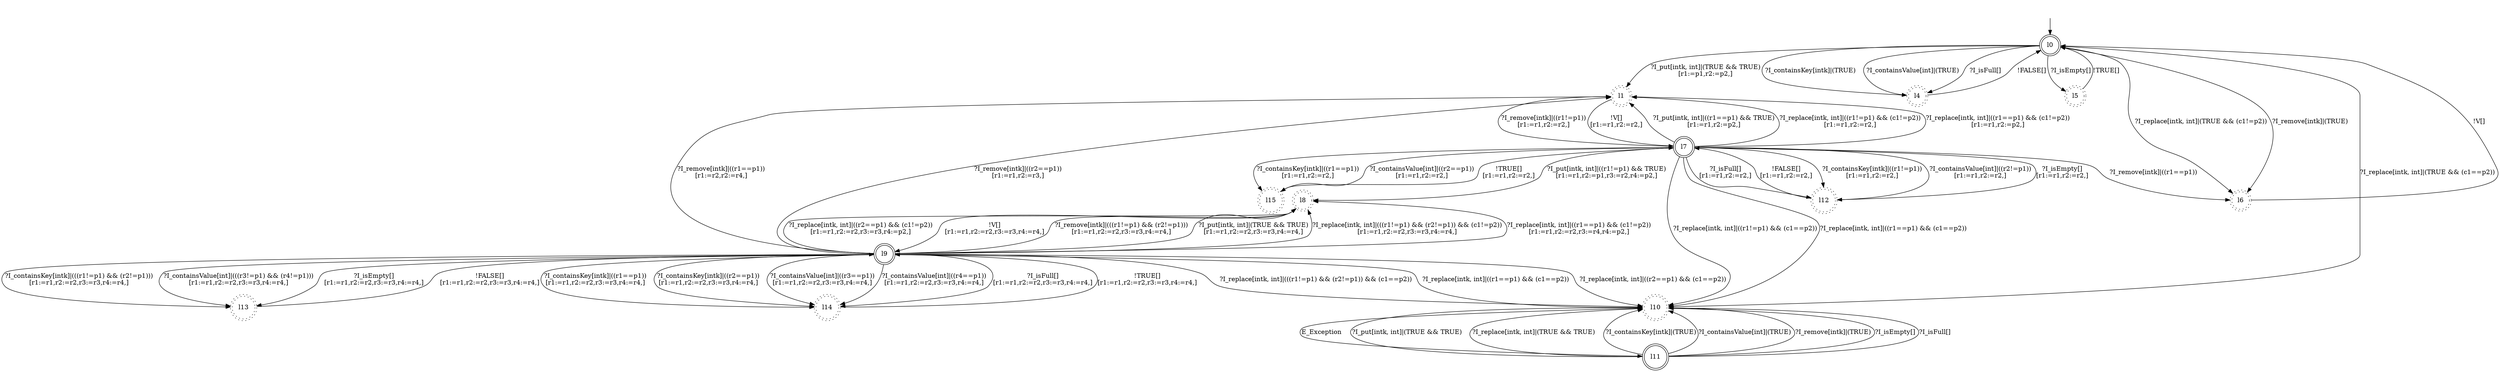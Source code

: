 digraph RA {
"" [shape=none,label=<>]
"l0" [shape=doublecircle ,style=solid]
"l1" [shape=doublecircle ,style=dotted]
"l4" [shape=doublecircle ,style=dotted]
"l5" [shape=doublecircle ,style=dotted]
"l6" [shape=doublecircle ,style=dotted]
"l7" [shape=doublecircle ,style=solid]
"l8" [shape=doublecircle ,style=dotted]
"l9" [shape=doublecircle ,style=solid]
"l10" [shape=doublecircle ,style=dotted]
"l11" [shape=doublecircle ,style=solid]
"l12" [shape=doublecircle ,style=dotted]
"l13" [shape=doublecircle ,style=dotted]
"l14" [shape=doublecircle ,style=dotted]
"l15" [shape=doublecircle ,style=dotted]
"" -> "l0"
"l0" -> "l1" [label=<?I_put[intk, int]|(TRUE &amp;&amp; TRUE)<BR />[r1:=p1,r2:=p2,]>]
"l0" -> "l4" [label=<?I_containsKey[intk]|(TRUE)>]
"l0" -> "l4" [label=<?I_containsValue[int]|(TRUE)>]
"l0" -> "l4" [label=<?I_isFull[]>]
"l0" -> "l5" [label=<?I_isEmpty[]>]
"l0" -> "l6" [label=<?I_replace[intk, int]|(TRUE &amp;&amp; (c1!=p2))>]
"l0" -> "l10" [label=<?I_replace[intk, int]|(TRUE &amp;&amp; (c1==p2))>]
"l0" -> "l6" [label=<?I_remove[intk]|(TRUE)>]
"l1" -> "l7" [label=<!V[]<BR />[r1:=r1,r2:=r2,]>]
"l4" -> "l0" [label=<!FALSE[]>]
"l5" -> "l0" [label=<!TRUE[]>]
"l6" -> "l0" [label=<!V[]>]
"l7" -> "l1" [label=<?I_put[intk, int]|((r1==p1) &amp;&amp; TRUE)<BR />[r1:=r1,r2:=p2,]>]
"l7" -> "l8" [label=<?I_put[intk, int]|((r1!=p1) &amp;&amp; TRUE)<BR />[r1:=r1,r2:=p1,r3:=r2,r4:=p2,]>]
"l7" -> "l1" [label=<?I_replace[intk, int]|((r1!=p1) &amp;&amp; (c1!=p2))<BR />[r1:=r1,r2:=r2,]>]
"l7" -> "l1" [label=<?I_replace[intk, int]|((r1==p1) &amp;&amp; (c1!=p2))<BR />[r1:=r1,r2:=p2,]>]
"l7" -> "l10" [label=<?I_replace[intk, int]|((r1!=p1) &amp;&amp; (c1==p2))>]
"l7" -> "l10" [label=<?I_replace[intk, int]|((r1==p1) &amp;&amp; (c1==p2))>]
"l7" -> "l1" [label=<?I_remove[intk]|((r1!=p1))<BR />[r1:=r1,r2:=r2,]>]
"l7" -> "l6" [label=<?I_remove[intk]|((r1==p1))>]
"l7" -> "l12" [label=<?I_containsKey[intk]|((r1!=p1))<BR />[r1:=r1,r2:=r2,]>]
"l7" -> "l15" [label=<?I_containsKey[intk]|((r1==p1))<BR />[r1:=r1,r2:=r2,]>]
"l7" -> "l12" [label=<?I_containsValue[int]|((r2!=p1))<BR />[r1:=r1,r2:=r2,]>]
"l7" -> "l15" [label=<?I_containsValue[int]|((r2==p1))<BR />[r1:=r1,r2:=r2,]>]
"l7" -> "l12" [label=<?I_isEmpty[]<BR />[r1:=r1,r2:=r2,]>]
"l7" -> "l12" [label=<?I_isFull[]<BR />[r1:=r1,r2:=r2,]>]
"l8" -> "l9" [label=<!V[]<BR />[r1:=r1,r2:=r2,r3:=r3,r4:=r4,]>]
"l9" -> "l1" [label=<?I_remove[intk]|((r1==p1))<BR />[r1:=r2,r2:=r4,]>]
"l9" -> "l1" [label=<?I_remove[intk]|((r2==p1))<BR />[r1:=r1,r2:=r3,]>]
"l9" -> "l8" [label=<?I_remove[intk]|(((r1!=p1) &amp;&amp; (r2!=p1)))<BR />[r1:=r1,r2:=r2,r3:=r3,r4:=r4,]>]
"l9" -> "l8" [label=<?I_put[intk, int]|(TRUE &amp;&amp; TRUE)<BR />[r1:=r1,r2:=r2,r3:=r3,r4:=r4,]>]
"l9" -> "l8" [label=<?I_replace[intk, int]|(((r1!=p1) &amp;&amp; (r2!=p1)) &amp;&amp; (c1!=p2))<BR />[r1:=r1,r2:=r2,r3:=r3,r4:=r4,]>]
"l9" -> "l8" [label=<?I_replace[intk, int]|((r1==p1) &amp;&amp; (c1!=p2))<BR />[r1:=r1,r2:=r2,r3:=r4,r4:=p2,]>]
"l9" -> "l8" [label=<?I_replace[intk, int]|((r2==p1) &amp;&amp; (c1!=p2))<BR />[r1:=r1,r2:=r2,r3:=r3,r4:=p2,]>]
"l9" -> "l10" [label=<?I_replace[intk, int]|(((r1!=p1) &amp;&amp; (r2!=p1)) &amp;&amp; (c1==p2))>]
"l9" -> "l10" [label=<?I_replace[intk, int]|((r1==p1) &amp;&amp; (c1==p2))>]
"l9" -> "l10" [label=<?I_replace[intk, int]|((r2==p1) &amp;&amp; (c1==p2))>]
"l9" -> "l13" [label=<?I_containsKey[intk]|(((r1!=p1) &amp;&amp; (r2!=p1)))<BR />[r1:=r1,r2:=r2,r3:=r3,r4:=r4,]>]
"l9" -> "l14" [label=<?I_containsKey[intk]|((r1==p1))<BR />[r1:=r1,r2:=r2,r3:=r3,r4:=r4,]>]
"l9" -> "l14" [label=<?I_containsKey[intk]|((r2==p1))<BR />[r1:=r1,r2:=r2,r3:=r3,r4:=r4,]>]
"l9" -> "l13" [label=<?I_containsValue[int]|(((r3!=p1) &amp;&amp; (r4!=p1)))<BR />[r1:=r1,r2:=r2,r3:=r3,r4:=r4,]>]
"l9" -> "l14" [label=<?I_containsValue[int]|((r3==p1))<BR />[r1:=r1,r2:=r2,r3:=r3,r4:=r4,]>]
"l9" -> "l14" [label=<?I_containsValue[int]|((r4==p1))<BR />[r1:=r1,r2:=r2,r3:=r3,r4:=r4,]>]
"l9" -> "l13" [label=<?I_isEmpty[]<BR />[r1:=r1,r2:=r2,r3:=r3,r4:=r4,]>]
"l9" -> "l14" [label=<?I_isFull[]<BR />[r1:=r1,r2:=r2,r3:=r3,r4:=r4,]>]
"l10" -> "l11" [label=<E_Exception>]
"l11" -> "l10" [label=<?I_put[intk, int]|(TRUE &amp;&amp; TRUE)>]
"l11" -> "l10" [label=<?I_replace[intk, int]|(TRUE &amp;&amp; TRUE)>]
"l11" -> "l10" [label=<?I_containsKey[intk]|(TRUE)>]
"l11" -> "l10" [label=<?I_containsValue[int]|(TRUE)>]
"l11" -> "l10" [label=<?I_remove[intk]|(TRUE)>]
"l11" -> "l10" [label=<?I_isEmpty[]>]
"l11" -> "l10" [label=<?I_isFull[]>]
"l12" -> "l7" [label=<!FALSE[]<BR />[r1:=r1,r2:=r2,]>]
"l13" -> "l9" [label=<!FALSE[]<BR />[r1:=r1,r2:=r2,r3:=r3,r4:=r4,]>]
"l14" -> "l9" [label=<!TRUE[]<BR />[r1:=r1,r2:=r2,r3:=r3,r4:=r4,]>]
"l15" -> "l7" [label=<!TRUE[]<BR />[r1:=r1,r2:=r2,]>]
}
